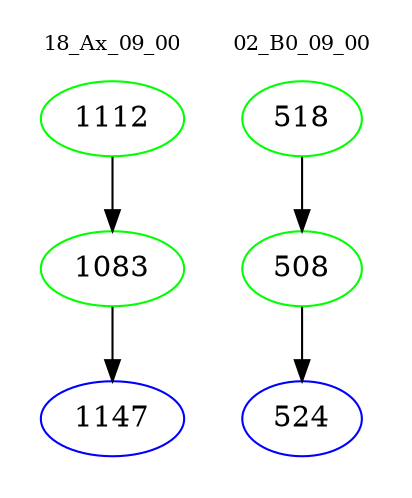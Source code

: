 digraph{
subgraph cluster_0 {
color = white
label = "18_Ax_09_00";
fontsize=10;
T0_1112 [label="1112", color="green"]
T0_1112 -> T0_1083 [color="black"]
T0_1083 [label="1083", color="green"]
T0_1083 -> T0_1147 [color="black"]
T0_1147 [label="1147", color="blue"]
}
subgraph cluster_1 {
color = white
label = "02_B0_09_00";
fontsize=10;
T1_518 [label="518", color="green"]
T1_518 -> T1_508 [color="black"]
T1_508 [label="508", color="green"]
T1_508 -> T1_524 [color="black"]
T1_524 [label="524", color="blue"]
}
}
